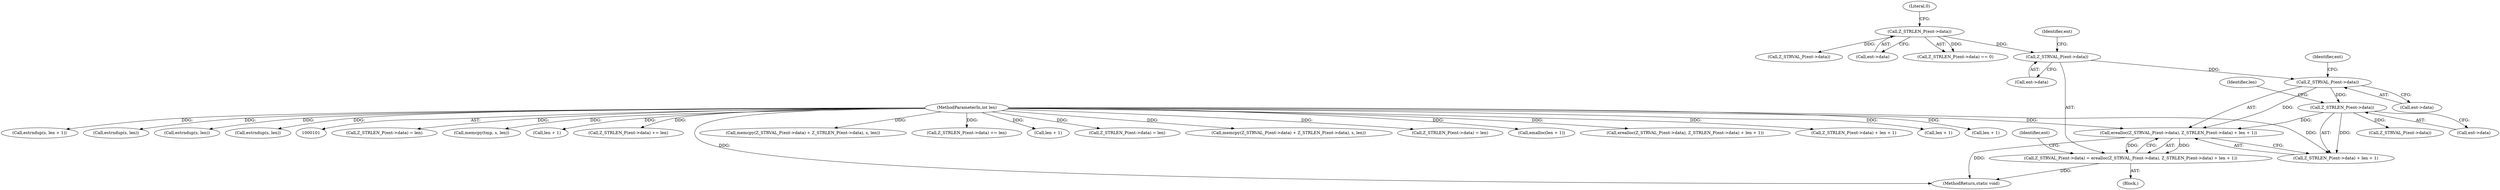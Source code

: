 digraph "0_php-src_426aeb2808955ee3d3f52e0cfb102834cdb836a5?w=1@API" {
"1000170" [label="(Call,erealloc(Z_STRVAL_P(ent->data), Z_STRLEN_P(ent->data) + len + 1))"];
"1000171" [label="(Call,Z_STRVAL_P(ent->data))"];
"1000166" [label="(Call,Z_STRVAL_P(ent->data))"];
"1000138" [label="(Call,Z_STRLEN_P(ent->data))"];
"1000176" [label="(Call,Z_STRLEN_P(ent->data))"];
"1000104" [label="(MethodParameterIn,int len)"];
"1000165" [label="(Call,Z_STRVAL_P(ent->data) = erealloc(Z_STRVAL_P(ent->data), Z_STRLEN_P(ent->data) + len + 1))"];
"1000173" [label="(Identifier,ent)"];
"1000294" [label="(Call,Z_STRLEN_P(ent->data) = len)"];
"1000177" [label="(Call,ent->data)"];
"1000378" [label="(Call,memcpy(tmp, s, len))"];
"1000254" [label="(Call,len + 1)"];
"1000137" [label="(Call,Z_STRLEN_P(ent->data) == 0)"];
"1000195" [label="(Call,Z_STRLEN_P(ent->data) += len)"];
"1000166" [label="(Call,Z_STRVAL_P(ent->data))"];
"1000164" [label="(Block,)"];
"1000429" [label="(MethodReturn,static void)"];
"1000257" [label="(Call,memcpy(Z_STRVAL_P(ent->data) + Z_STRLEN_P(ent->data), s, len))"];
"1000142" [label="(Literal,0)"];
"1000269" [label="(Call,Z_STRLEN_P(ent->data) += len)"];
"1000187" [label="(Identifier,ent)"];
"1000145" [label="(Call,Z_STRVAL_P(ent->data))"];
"1000171" [label="(Call,Z_STRVAL_P(ent->data))"];
"1000234" [label="(Call,len + 1)"];
"1000138" [label="(Call,Z_STRLEN_P(ent->data))"];
"1000157" [label="(Call,Z_STRLEN_P(ent->data) = len)"];
"1000183" [label="(Call,memcpy(Z_STRVAL_P(ent->data) + Z_STRLEN_P(ent->data), s, len))"];
"1000178" [label="(Identifier,ent)"];
"1000410" [label="(Call,Z_STRLEN_P(ent->data) = len)"];
"1000374" [label="(Call,emalloc(len + 1))"];
"1000244" [label="(Call,erealloc(Z_STRVAL_P(ent->data), Z_STRLEN_P(ent->data) + len + 1))"];
"1000249" [label="(Call,Z_STRLEN_P(ent->data) + len + 1)"];
"1000176" [label="(Call,Z_STRLEN_P(ent->data))"];
"1000375" [label="(Call,len + 1)"];
"1000170" [label="(Call,erealloc(Z_STRVAL_P(ent->data), Z_STRLEN_P(ent->data) + len + 1))"];
"1000139" [label="(Call,ent->data)"];
"1000175" [label="(Call,Z_STRLEN_P(ent->data) + len + 1)"];
"1000180" [label="(Call,len + 1)"];
"1000232" [label="(Call,estrndup(s, len + 1))"];
"1000154" [label="(Call,estrndup(s, len))"];
"1000421" [label="(Call,estrndup(s, len))"];
"1000305" [label="(Call,estrndup(s, len))"];
"1000172" [label="(Call,ent->data)"];
"1000181" [label="(Identifier,len)"];
"1000167" [label="(Call,ent->data)"];
"1000104" [label="(MethodParameterIn,int len)"];
"1000185" [label="(Call,Z_STRVAL_P(ent->data))"];
"1000165" [label="(Call,Z_STRVAL_P(ent->data) = erealloc(Z_STRVAL_P(ent->data), Z_STRLEN_P(ent->data) + len + 1))"];
"1000170" -> "1000165"  [label="AST: "];
"1000170" -> "1000175"  [label="CFG: "];
"1000171" -> "1000170"  [label="AST: "];
"1000175" -> "1000170"  [label="AST: "];
"1000165" -> "1000170"  [label="CFG: "];
"1000170" -> "1000429"  [label="DDG: "];
"1000170" -> "1000165"  [label="DDG: "];
"1000170" -> "1000165"  [label="DDG: "];
"1000171" -> "1000170"  [label="DDG: "];
"1000176" -> "1000170"  [label="DDG: "];
"1000104" -> "1000170"  [label="DDG: "];
"1000171" -> "1000172"  [label="CFG: "];
"1000172" -> "1000171"  [label="AST: "];
"1000178" -> "1000171"  [label="CFG: "];
"1000166" -> "1000171"  [label="DDG: "];
"1000171" -> "1000176"  [label="DDG: "];
"1000166" -> "1000165"  [label="AST: "];
"1000166" -> "1000167"  [label="CFG: "];
"1000167" -> "1000166"  [label="AST: "];
"1000173" -> "1000166"  [label="CFG: "];
"1000138" -> "1000166"  [label="DDG: "];
"1000138" -> "1000137"  [label="AST: "];
"1000138" -> "1000139"  [label="CFG: "];
"1000139" -> "1000138"  [label="AST: "];
"1000142" -> "1000138"  [label="CFG: "];
"1000138" -> "1000137"  [label="DDG: "];
"1000138" -> "1000145"  [label="DDG: "];
"1000176" -> "1000175"  [label="AST: "];
"1000176" -> "1000177"  [label="CFG: "];
"1000177" -> "1000176"  [label="AST: "];
"1000181" -> "1000176"  [label="CFG: "];
"1000176" -> "1000175"  [label="DDG: "];
"1000176" -> "1000185"  [label="DDG: "];
"1000104" -> "1000101"  [label="AST: "];
"1000104" -> "1000429"  [label="DDG: "];
"1000104" -> "1000154"  [label="DDG: "];
"1000104" -> "1000157"  [label="DDG: "];
"1000104" -> "1000175"  [label="DDG: "];
"1000104" -> "1000180"  [label="DDG: "];
"1000104" -> "1000183"  [label="DDG: "];
"1000104" -> "1000195"  [label="DDG: "];
"1000104" -> "1000232"  [label="DDG: "];
"1000104" -> "1000234"  [label="DDG: "];
"1000104" -> "1000244"  [label="DDG: "];
"1000104" -> "1000249"  [label="DDG: "];
"1000104" -> "1000254"  [label="DDG: "];
"1000104" -> "1000257"  [label="DDG: "];
"1000104" -> "1000269"  [label="DDG: "];
"1000104" -> "1000294"  [label="DDG: "];
"1000104" -> "1000305"  [label="DDG: "];
"1000104" -> "1000374"  [label="DDG: "];
"1000104" -> "1000375"  [label="DDG: "];
"1000104" -> "1000378"  [label="DDG: "];
"1000104" -> "1000410"  [label="DDG: "];
"1000104" -> "1000421"  [label="DDG: "];
"1000165" -> "1000164"  [label="AST: "];
"1000187" -> "1000165"  [label="CFG: "];
"1000165" -> "1000429"  [label="DDG: "];
}
